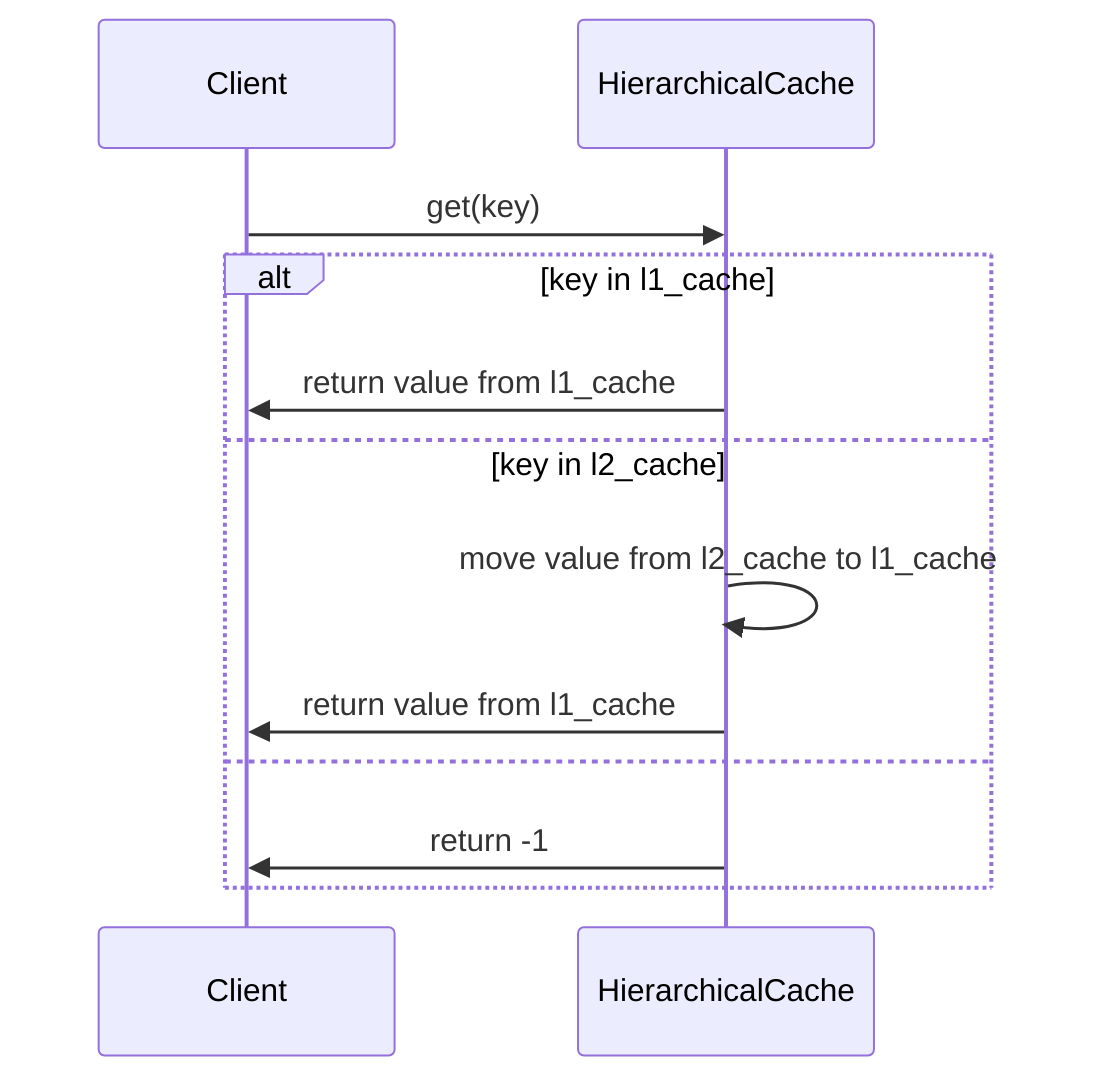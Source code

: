 sequenceDiagram
    participant Client
    participant HierarchicalCache
    Client->>HierarchicalCache: get(key)
    alt key in l1_cache
        HierarchicalCache->>Client: return value from l1_cache
    else key in l2_cache
        HierarchicalCache->>HierarchicalCache: move value from l2_cache to l1_cache
        HierarchicalCache->>Client: return value from l1_cache
    else
        HierarchicalCache->>Client: return -1
    end
